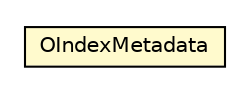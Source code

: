 #!/usr/local/bin/dot
#
# Class diagram 
# Generated by UMLGraph version R5_6-24-gf6e263 (http://www.umlgraph.org/)
#

digraph G {
	edge [fontname="Helvetica",fontsize=10,labelfontname="Helvetica",labelfontsize=10];
	node [fontname="Helvetica",fontsize=10,shape=plaintext];
	nodesep=0.25;
	ranksep=0.5;
	// com.orientechnologies.orient.core.index.OIndexMetadata
	c4042561 [label=<<table title="com.orientechnologies.orient.core.index.OIndexMetadata" border="0" cellborder="1" cellspacing="0" cellpadding="2" port="p" bgcolor="lemonChiffon" href="./OIndexMetadata.html">
		<tr><td><table border="0" cellspacing="0" cellpadding="1">
<tr><td align="center" balign="center"> OIndexMetadata </td></tr>
		</table></td></tr>
		</table>>, URL="./OIndexMetadata.html", fontname="Helvetica", fontcolor="black", fontsize=10.0];
}

